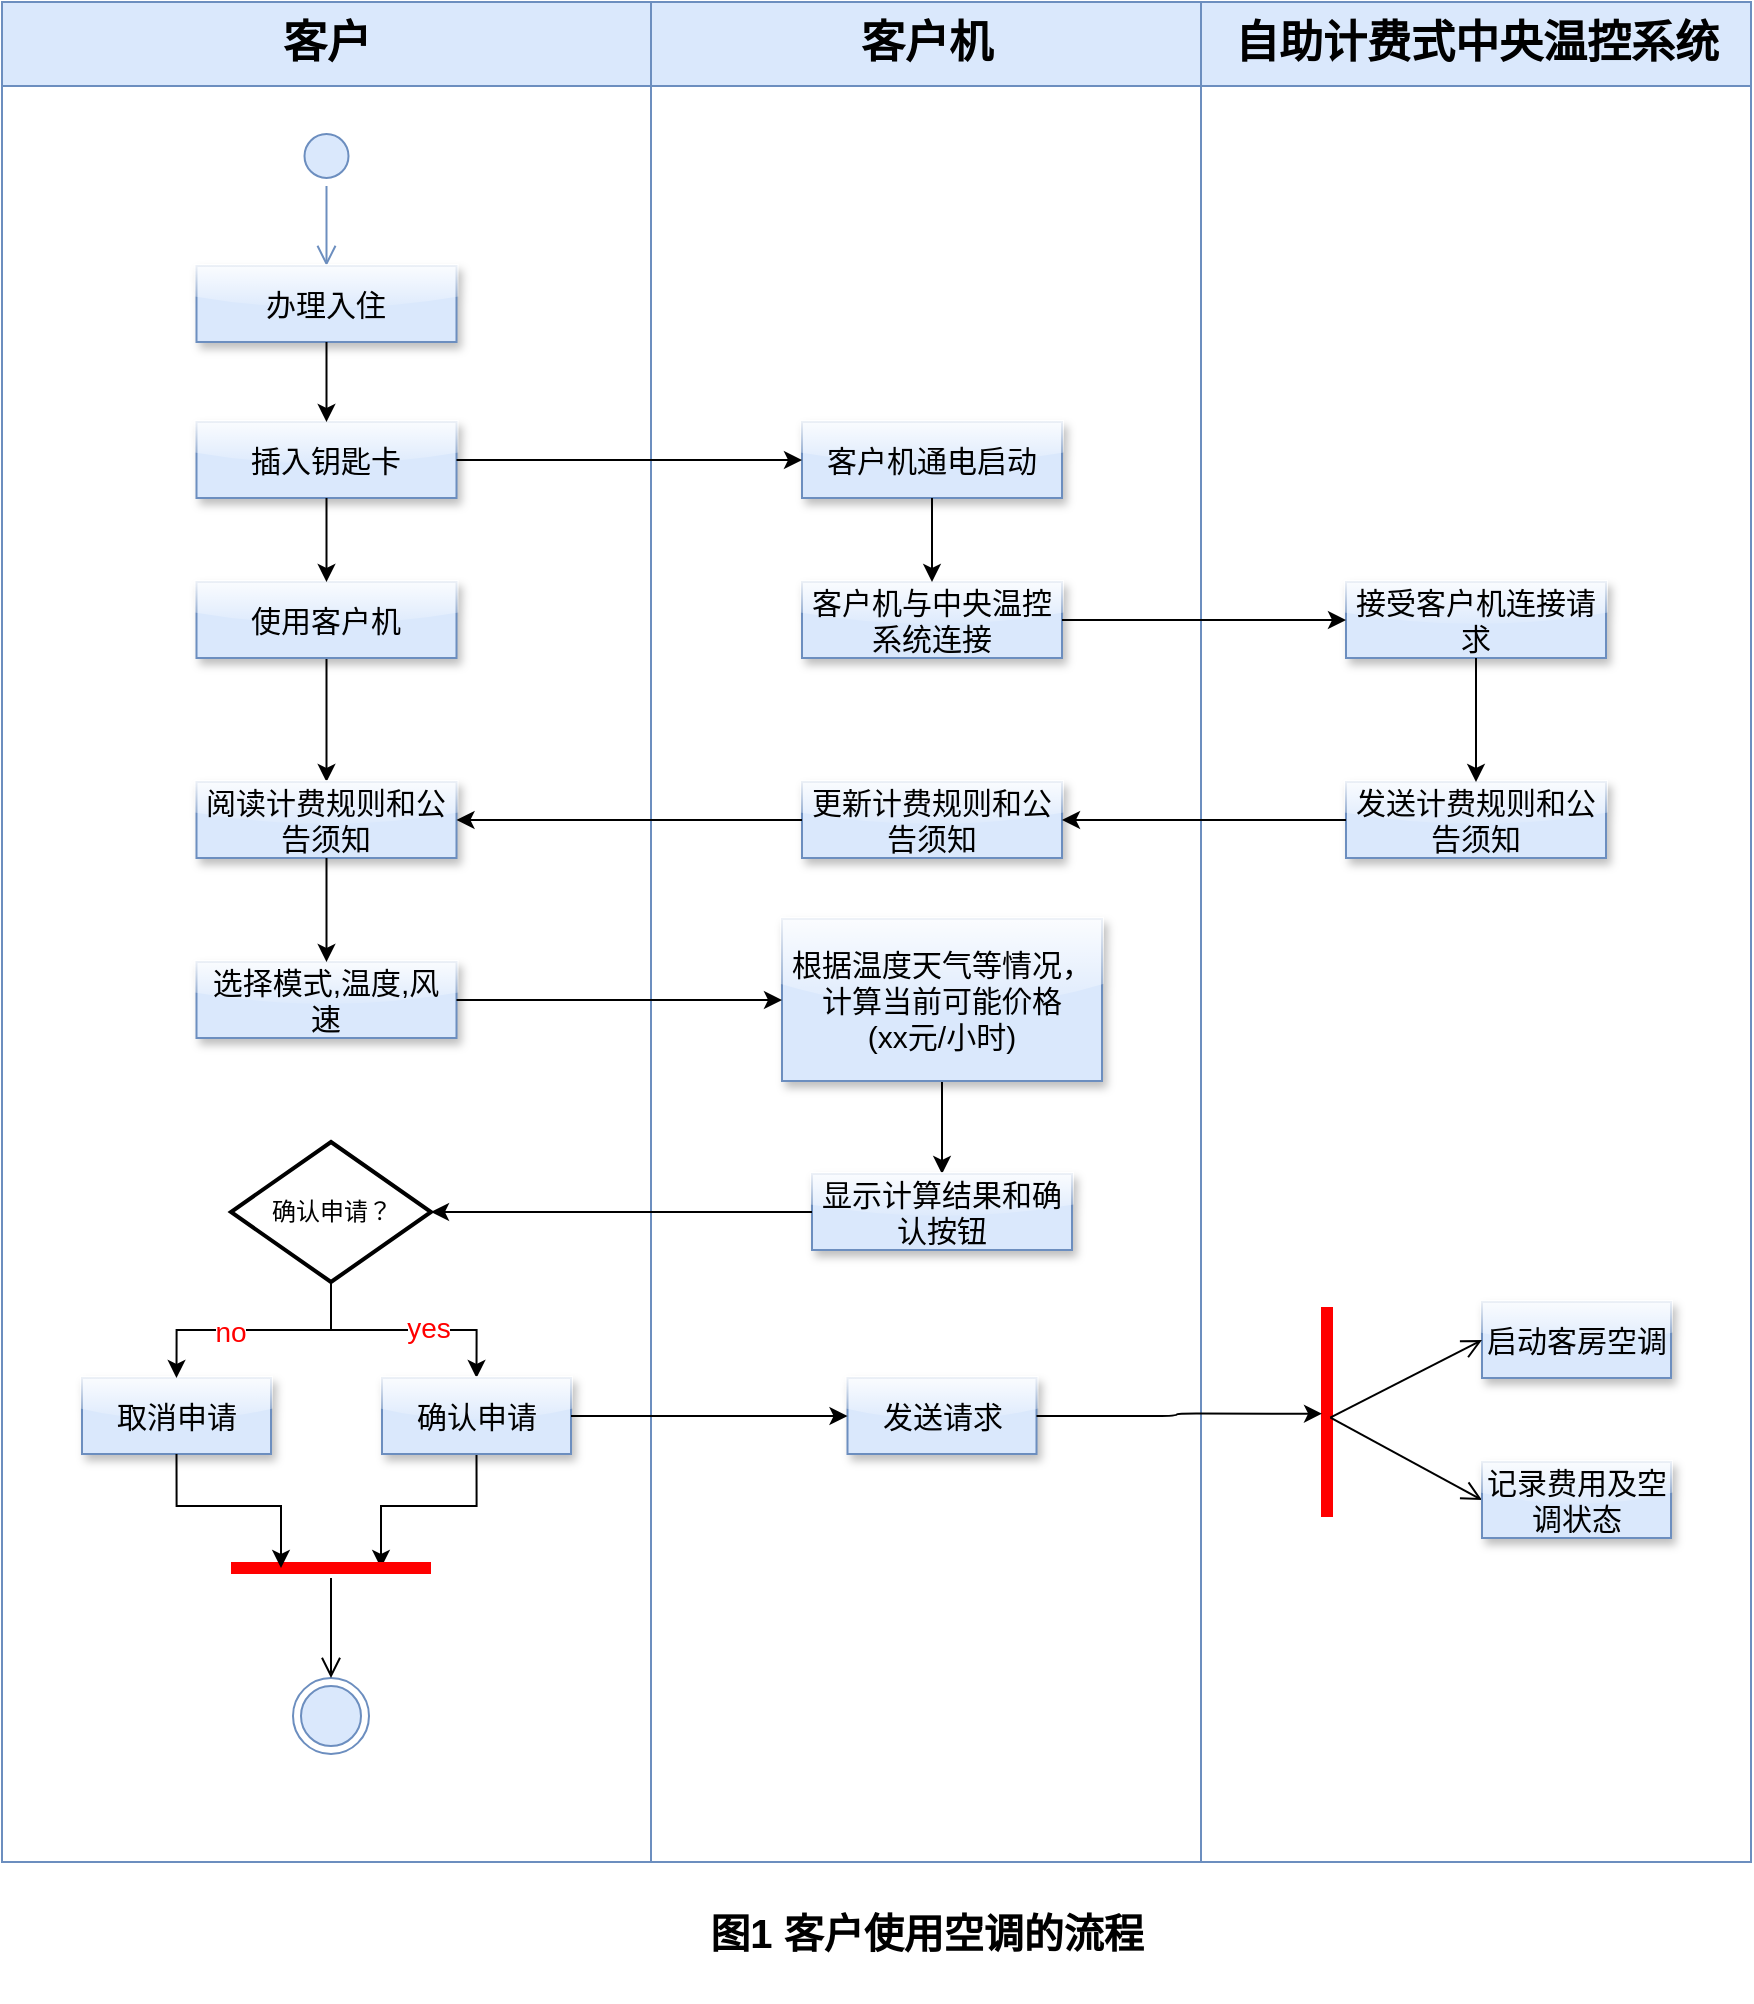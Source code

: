 <mxfile version="24.2.3" type="github" pages="3">
  <diagram name="Page-1" id="e7e014a7-5840-1c2e-5031-d8a46d1fe8dd">
    <mxGraphModel dx="1636" dy="1296" grid="1" gridSize="10" guides="1" tooltips="1" connect="1" arrows="1" fold="1" page="1" pageScale="1" pageWidth="1169" pageHeight="826" background="none" math="0" shadow="0">
      <root>
        <mxCell id="0" />
        <mxCell id="1" parent="0" />
        <mxCell id="2" value="客户" style="swimlane;whiteSpace=wrap;startSize=42;spacing=2;fontSize=22;fillColor=#dae8fc;strokeColor=#6c8ebf;rounded=0;" parent="1" vertex="1">
          <mxGeometry x="120" y="40" width="324.5" height="930" as="geometry" />
        </mxCell>
        <mxCell id="DW6XkfHsGZ68w6ceXy3D-42" value="" style="ellipse;html=1;shape=startState;fillColor=#dae8fc;strokeColor=#6c8ebf;rounded=0;" parent="2" vertex="1">
          <mxGeometry x="147.25" y="62" width="30" height="30" as="geometry" />
        </mxCell>
        <mxCell id="DW6XkfHsGZ68w6ceXy3D-43" value="" style="edgeStyle=orthogonalEdgeStyle;html=1;verticalAlign=bottom;endArrow=open;endSize=8;strokeColor=#6c8ebf;rounded=0;fillColor=#dae8fc;entryX=0.5;entryY=0;entryDx=0;entryDy=0;" parent="2" source="DW6XkfHsGZ68w6ceXy3D-42" target="IsJDGe26gOj1cKziMrOG-3" edge="1">
          <mxGeometry relative="1" as="geometry">
            <mxPoint x="162.25" y="152" as="targetPoint" />
          </mxGeometry>
        </mxCell>
        <mxCell id="IsJDGe26gOj1cKziMrOG-3" value="&lt;span style=&quot;font-size: 15px;&quot;&gt;办理入住&lt;/span&gt;" style="whiteSpace=wrap;html=1;fillColor=#dae8fc;strokeColor=#6c8ebf;rounded=0;fillStyle=auto;gradientColor=none;shadow=1;glass=1;" parent="2" vertex="1">
          <mxGeometry x="97.25" y="132" width="130" height="38" as="geometry" />
        </mxCell>
        <mxCell id="XiOcHjxbWyyEXaU2jf-z-13" value="&lt;span style=&quot;font-size: 15px;&quot;&gt;插入钥匙卡&lt;/span&gt;" style="whiteSpace=wrap;html=1;fillColor=#dae8fc;strokeColor=#6c8ebf;rounded=0;fillStyle=auto;gradientColor=none;shadow=1;glass=1;" parent="2" vertex="1">
          <mxGeometry x="97.25" y="210" width="130" height="38" as="geometry" />
        </mxCell>
        <mxCell id="XiOcHjxbWyyEXaU2jf-z-14" value="" style="edgeStyle=orthogonalEdgeStyle;rounded=0;orthogonalLoop=1;jettySize=auto;html=1;" parent="2" source="IsJDGe26gOj1cKziMrOG-3" target="XiOcHjxbWyyEXaU2jf-z-13" edge="1">
          <mxGeometry relative="1" as="geometry" />
        </mxCell>
        <mxCell id="gnk75bLGqIKm1k0Rci7z-28" style="edgeStyle=orthogonalEdgeStyle;orthogonalLoop=1;jettySize=auto;html=1;entryX=0.5;entryY=0;entryDx=0;entryDy=0;rounded=0;" edge="1" parent="2" source="gnk75bLGqIKm1k0Rci7z-26" target="gnk75bLGqIKm1k0Rci7z-24">
          <mxGeometry relative="1" as="geometry" />
        </mxCell>
        <mxCell id="gnk75bLGqIKm1k0Rci7z-26" value="&lt;span style=&quot;font-size: 15px;&quot;&gt;使用客户机&lt;/span&gt;" style="whiteSpace=wrap;html=1;fillColor=#dae8fc;strokeColor=#6c8ebf;rounded=0;fillStyle=auto;gradientColor=none;shadow=1;glass=1;" vertex="1" parent="2">
          <mxGeometry x="97.25" y="290" width="130" height="38" as="geometry" />
        </mxCell>
        <mxCell id="gnk75bLGqIKm1k0Rci7z-27" value="" style="edgeStyle=orthogonalEdgeStyle;orthogonalLoop=1;jettySize=auto;html=1;rounded=0;" edge="1" parent="2" source="XiOcHjxbWyyEXaU2jf-z-13" target="gnk75bLGqIKm1k0Rci7z-26">
          <mxGeometry relative="1" as="geometry" />
        </mxCell>
        <mxCell id="gnk75bLGqIKm1k0Rci7z-24" value="&lt;span data-sider-select-id=&quot;cc3d6d72-edcd-45e1-9261-9a26acdba36c&quot; style=&quot;font-size: 15px;&quot;&gt;阅读计费规则和公告须知&lt;/span&gt;" style="whiteSpace=wrap;html=1;fillColor=#dae8fc;strokeColor=#6c8ebf;rounded=0;fillStyle=auto;gradientColor=none;shadow=1;glass=1;" vertex="1" parent="2">
          <mxGeometry x="97.25" y="390" width="130" height="38" as="geometry" />
        </mxCell>
        <mxCell id="gnk75bLGqIKm1k0Rci7z-29" value="&lt;span style=&quot;font-size: 15px;&quot;&gt;选择模式,温度,风速&lt;/span&gt;" style="whiteSpace=wrap;html=1;fillColor=#dae8fc;strokeColor=#6c8ebf;rounded=0;fillStyle=auto;gradientColor=none;shadow=1;glass=1;" vertex="1" parent="2">
          <mxGeometry x="97.25" y="480" width="130" height="38" as="geometry" />
        </mxCell>
        <mxCell id="gnk75bLGqIKm1k0Rci7z-30" value="" style="edgeStyle=orthogonalEdgeStyle;orthogonalLoop=1;jettySize=auto;html=1;rounded=0;" edge="1" parent="2" source="gnk75bLGqIKm1k0Rci7z-24" target="gnk75bLGqIKm1k0Rci7z-29">
          <mxGeometry relative="1" as="geometry" />
        </mxCell>
        <mxCell id="IsJDGe26gOj1cKziMrOG-14" value="" style="ellipse;html=1;shape=endState;fillColor=#dae8fc;strokeColor=#6c8ebf;direction=south;rounded=0;" parent="2" vertex="1">
          <mxGeometry x="145.5" y="838" width="38" height="38" as="geometry" />
        </mxCell>
        <mxCell id="IsJDGe26gOj1cKziMrOG-12" value="" style="edgeStyle=orthogonalEdgeStyle;rounded=0;orthogonalLoop=1;jettySize=auto;html=1;entryX=0.75;entryY=0.5;entryDx=0;entryDy=0;exitX=0.5;exitY=1;exitDx=0;exitDy=0;entryPerimeter=0;" parent="2" source="XiOcHjxbWyyEXaU2jf-z-23" target="XiOcHjxbWyyEXaU2jf-z-33" edge="1">
          <mxGeometry relative="1" as="geometry">
            <mxPoint x="87.25" y="576" as="targetPoint" />
            <mxPoint x="87.25" y="758.0" as="sourcePoint" />
          </mxGeometry>
        </mxCell>
        <mxCell id="XiOcHjxbWyyEXaU2jf-z-24" style="edgeStyle=orthogonalEdgeStyle;rounded=0;orthogonalLoop=1;jettySize=auto;html=1;entryX=0.5;entryY=0;entryDx=0;entryDy=0;" parent="2" source="XiOcHjxbWyyEXaU2jf-z-22" target="XiOcHjxbWyyEXaU2jf-z-23" edge="1">
          <mxGeometry relative="1" as="geometry" />
        </mxCell>
        <mxCell id="XiOcHjxbWyyEXaU2jf-z-25" value="&lt;font color=&quot;#ff0000&quot; data-sider-select-id=&quot;a9359f33-1200-421f-b06a-8b6a58f5228b&quot; style=&quot;font-size: 14px;&quot;&gt;yes&lt;/font&gt;" style="edgeLabel;html=1;align=center;verticalAlign=middle;resizable=0;points=[];rounded=0;" parent="XiOcHjxbWyyEXaU2jf-z-24" vertex="1" connectable="0">
          <mxGeometry x="0.197" y="1" relative="1" as="geometry">
            <mxPoint as="offset" />
          </mxGeometry>
        </mxCell>
        <mxCell id="XiOcHjxbWyyEXaU2jf-z-22" value="确认申请？" style="strokeWidth=2;html=1;shape=mxgraph.flowchart.decision;whiteSpace=wrap;rounded=0;" parent="2" vertex="1">
          <mxGeometry x="114.5" y="570" width="100" height="70" as="geometry" />
        </mxCell>
        <mxCell id="XiOcHjxbWyyEXaU2jf-z-23" value="&lt;span style=&quot;font-size: 15px;&quot;&gt;确认申请&lt;/span&gt;" style="whiteSpace=wrap;html=1;fillColor=#dae8fc;strokeColor=#6c8ebf;rounded=0;fillStyle=auto;gradientColor=none;shadow=1;glass=1;" parent="2" vertex="1">
          <mxGeometry x="190" y="688" width="94.5" height="38" as="geometry" />
        </mxCell>
        <mxCell id="XiOcHjxbWyyEXaU2jf-z-33" value="" style="shape=line;html=1;strokeWidth=6;strokeColor=#ff0000;rounded=0;" parent="2" vertex="1">
          <mxGeometry x="114.5" y="778" width="100" height="10" as="geometry" />
        </mxCell>
        <mxCell id="XiOcHjxbWyyEXaU2jf-z-34" value="" style="edgeStyle=orthogonalEdgeStyle;html=1;verticalAlign=bottom;endArrow=open;endSize=8;strokeColor=#000000;rounded=0;entryX=0;entryY=0.5;entryDx=0;entryDy=0;" parent="2" source="XiOcHjxbWyyEXaU2jf-z-33" target="IsJDGe26gOj1cKziMrOG-14" edge="1">
          <mxGeometry relative="1" as="geometry">
            <mxPoint x="164" y="858" as="targetPoint" />
          </mxGeometry>
        </mxCell>
        <mxCell id="XiOcHjxbWyyEXaU2jf-z-29" value="&lt;span style=&quot;font-size: 15px;&quot;&gt;取消申请&lt;/span&gt;" style="whiteSpace=wrap;html=1;fillColor=#dae8fc;strokeColor=#6c8ebf;rounded=0;fillStyle=auto;gradientColor=none;shadow=1;glass=1;" parent="2" vertex="1">
          <mxGeometry x="40" y="688" width="94.5" height="38" as="geometry" />
        </mxCell>
        <mxCell id="XiOcHjxbWyyEXaU2jf-z-27" style="edgeStyle=orthogonalEdgeStyle;rounded=0;orthogonalLoop=1;jettySize=auto;html=1;entryX=0.5;entryY=0;entryDx=0;entryDy=0;exitX=0.5;exitY=1;exitDx=0;exitDy=0;exitPerimeter=0;" parent="2" source="XiOcHjxbWyyEXaU2jf-z-22" target="XiOcHjxbWyyEXaU2jf-z-29" edge="1">
          <mxGeometry relative="1" as="geometry">
            <mxPoint x="294.5" y="640" as="sourcePoint" />
          </mxGeometry>
        </mxCell>
        <mxCell id="XiOcHjxbWyyEXaU2jf-z-28" value="&lt;font color=&quot;#ff0000&quot; data-sider-select-id=&quot;f7cfb0d2-b859-42f7-b633-39122177b205&quot; style=&quot;font-size: 14px;&quot;&gt;no&lt;/font&gt;" style="edgeLabel;html=1;align=center;verticalAlign=middle;resizable=0;points=[];rounded=0;" parent="XiOcHjxbWyyEXaU2jf-z-27" vertex="1" connectable="0">
          <mxGeometry x="0.197" y="1" relative="1" as="geometry">
            <mxPoint as="offset" />
          </mxGeometry>
        </mxCell>
        <mxCell id="XiOcHjxbWyyEXaU2jf-z-32" style="edgeStyle=orthogonalEdgeStyle;rounded=0;orthogonalLoop=1;jettySize=auto;html=1;exitX=0.5;exitY=1;exitDx=0;exitDy=0;entryX=0.25;entryY=0.5;entryDx=0;entryDy=0;entryPerimeter=0;" parent="2" source="XiOcHjxbWyyEXaU2jf-z-29" target="XiOcHjxbWyyEXaU2jf-z-33" edge="1">
          <mxGeometry relative="1" as="geometry">
            <mxPoint x="87" y="778" as="targetPoint" />
          </mxGeometry>
        </mxCell>
        <mxCell id="IsJDGe26gOj1cKziMrOG-16" value="自助计费式中央温控系统" style="swimlane;whiteSpace=wrap;startSize=42;spacing=2;fontSize=22;fillColor=#dae8fc;strokeColor=#6c8ebf;rounded=0;" parent="1" vertex="1">
          <mxGeometry x="719.5" y="40" width="275" height="930" as="geometry" />
        </mxCell>
        <mxCell id="gnk75bLGqIKm1k0Rci7z-18" value="&lt;span style=&quot;font-size: 15px;&quot;&gt;接受客户机连接请求&lt;/span&gt;" style="whiteSpace=wrap;html=1;fillColor=#dae8fc;strokeColor=#6c8ebf;rounded=0;fillStyle=auto;gradientColor=none;shadow=1;glass=1;" vertex="1" parent="IsJDGe26gOj1cKziMrOG-16">
          <mxGeometry x="72.5" y="290" width="130" height="38" as="geometry" />
        </mxCell>
        <mxCell id="gnk75bLGqIKm1k0Rci7z-20" value="&lt;span data-sider-select-id=&quot;685585fa-4981-4af6-bb19-d9b39d0033a4&quot; style=&quot;font-size: 15px;&quot;&gt;发送计费规则和公告须知&lt;/span&gt;" style="whiteSpace=wrap;html=1;fillColor=#dae8fc;strokeColor=#6c8ebf;rounded=0;fillStyle=auto;gradientColor=none;shadow=1;glass=1;" vertex="1" parent="IsJDGe26gOj1cKziMrOG-16">
          <mxGeometry x="72.5" y="390" width="130" height="38" as="geometry" />
        </mxCell>
        <mxCell id="gnk75bLGqIKm1k0Rci7z-21" value="" style="edgeStyle=orthogonalEdgeStyle;orthogonalLoop=1;jettySize=auto;html=1;rounded=0;" edge="1" parent="IsJDGe26gOj1cKziMrOG-16" source="gnk75bLGqIKm1k0Rci7z-18" target="gnk75bLGqIKm1k0Rci7z-20">
          <mxGeometry relative="1" as="geometry" />
        </mxCell>
        <mxCell id="XiOcHjxbWyyEXaU2jf-z-35" value="&lt;span data-sider-select-id=&quot;a2fdcb82-6d42-40d1-add5-62cda31954f3&quot; style=&quot;font-size: 15px;&quot;&gt;启动客房空调&lt;/span&gt;" style="whiteSpace=wrap;html=1;fillColor=#dae8fc;strokeColor=#6c8ebf;rounded=0;fillStyle=auto;gradientColor=none;shadow=1;glass=1;" parent="IsJDGe26gOj1cKziMrOG-16" vertex="1">
          <mxGeometry x="140.5" y="650" width="94.5" height="38" as="geometry" />
        </mxCell>
        <mxCell id="XiOcHjxbWyyEXaU2jf-z-37" value="" style="shape=line;html=1;strokeWidth=6;strokeColor=#ff0000;rotation=-90;rounded=0;" parent="IsJDGe26gOj1cKziMrOG-16" vertex="1">
          <mxGeometry x="10.5" y="700" width="105" height="10" as="geometry" />
        </mxCell>
        <mxCell id="XiOcHjxbWyyEXaU2jf-z-38" value="" style="html=1;verticalAlign=bottom;endArrow=open;endSize=8;strokeColor=#000000;rounded=0;exitX=0.473;exitY=0.674;exitDx=0;exitDy=0;exitPerimeter=0;entryX=0;entryY=0.5;entryDx=0;entryDy=0;" parent="IsJDGe26gOj1cKziMrOG-16" source="XiOcHjxbWyyEXaU2jf-z-37" target="XiOcHjxbWyyEXaU2jf-z-41" edge="1">
          <mxGeometry relative="1" as="geometry">
            <mxPoint x="140.5" y="750" as="targetPoint" />
          </mxGeometry>
        </mxCell>
        <mxCell id="XiOcHjxbWyyEXaU2jf-z-40" value="" style="html=1;verticalAlign=bottom;endArrow=open;endSize=8;strokeColor=#000000;rounded=0;exitX=0.473;exitY=0.662;exitDx=0;exitDy=0;exitPerimeter=0;entryX=0;entryY=0.5;entryDx=0;entryDy=0;" parent="IsJDGe26gOj1cKziMrOG-16" source="XiOcHjxbWyyEXaU2jf-z-37" target="XiOcHjxbWyyEXaU2jf-z-35" edge="1">
          <mxGeometry relative="1" as="geometry">
            <mxPoint x="140.5" y="670" as="targetPoint" />
            <mxPoint x="100.5" y="710" as="sourcePoint" />
          </mxGeometry>
        </mxCell>
        <mxCell id="XiOcHjxbWyyEXaU2jf-z-41" value="&lt;span data-sider-select-id=&quot;122c42b0-cb29-4898-83d5-063ec2c5d720&quot; style=&quot;font-size: 15px;&quot;&gt;记录费用及空调状态&lt;/span&gt;" style="whiteSpace=wrap;html=1;fillColor=#dae8fc;strokeColor=#6c8ebf;rounded=0;fillStyle=auto;gradientColor=none;shadow=1;glass=1;" parent="IsJDGe26gOj1cKziMrOG-16" vertex="1">
          <mxGeometry x="140.5" y="730" width="94.5" height="38" as="geometry" />
        </mxCell>
        <mxCell id="XiOcHjxbWyyEXaU2jf-z-12" value="&lt;h1&gt;&lt;span data-sider-select-id=&quot;4434c485-1ba9-4f5c-aba7-c9ac47ed2155&quot;&gt;&lt;font data-sider-select-id=&quot;e3fa6572-9cb5-4911-9a2a-62e971331ffe&quot; style=&quot;font-size: 20px;&quot;&gt;图1 客户使用空调的流程&lt;/font&gt;&lt;/span&gt;&lt;/h1&gt;" style="text;html=1;align=center;verticalAlign=middle;resizable=0;points=[];autosize=1;strokeColor=none;fillColor=none;rounded=0;" parent="1" vertex="1">
          <mxGeometry x="462" y="970" width="240" height="70" as="geometry" />
        </mxCell>
        <mxCell id="gnk75bLGqIKm1k0Rci7z-2" value="客户机" style="swimlane;whiteSpace=wrap;startSize=42;spacing=2;fontSize=22;fillColor=#dae8fc;strokeColor=#6c8ebf;rounded=0;" vertex="1" parent="1">
          <mxGeometry x="444.5" y="40" width="275" height="930" as="geometry" />
        </mxCell>
        <mxCell id="gnk75bLGqIKm1k0Rci7z-12" value="&lt;span style=&quot;font-size: 15px;&quot;&gt;客户机通电启动&lt;/span&gt;" style="whiteSpace=wrap;html=1;fillColor=#dae8fc;strokeColor=#6c8ebf;rounded=0;fillStyle=auto;gradientColor=none;shadow=1;glass=1;" vertex="1" parent="gnk75bLGqIKm1k0Rci7z-2">
          <mxGeometry x="75.5" y="210" width="130" height="38" as="geometry" />
        </mxCell>
        <mxCell id="gnk75bLGqIKm1k0Rci7z-16" value="&lt;span style=&quot;font-size: 15px;&quot;&gt;客户机与中央温控系统连接&lt;/span&gt;" style="whiteSpace=wrap;html=1;fillColor=#dae8fc;strokeColor=#6c8ebf;rounded=0;fillStyle=auto;gradientColor=none;shadow=1;glass=1;" vertex="1" parent="gnk75bLGqIKm1k0Rci7z-2">
          <mxGeometry x="75.5" y="290" width="130" height="38" as="geometry" />
        </mxCell>
        <mxCell id="gnk75bLGqIKm1k0Rci7z-17" value="" style="edgeStyle=orthogonalEdgeStyle;orthogonalLoop=1;jettySize=auto;html=1;rounded=0;" edge="1" parent="gnk75bLGqIKm1k0Rci7z-2" source="gnk75bLGqIKm1k0Rci7z-12" target="gnk75bLGqIKm1k0Rci7z-16">
          <mxGeometry relative="1" as="geometry" />
        </mxCell>
        <mxCell id="gnk75bLGqIKm1k0Rci7z-22" value="&lt;span data-sider-select-id=&quot;e830b328-71eb-455e-84f6-8c6a3f66cb4b&quot; style=&quot;font-size: 15px;&quot;&gt;更新计费规则和公告须知&lt;/span&gt;" style="whiteSpace=wrap;html=1;fillColor=#dae8fc;strokeColor=#6c8ebf;rounded=0;fillStyle=auto;gradientColor=none;shadow=1;glass=1;" vertex="1" parent="gnk75bLGqIKm1k0Rci7z-2">
          <mxGeometry x="75.5" y="390" width="130" height="38" as="geometry" />
        </mxCell>
        <mxCell id="9U2Yla5Dh1Yvolu01A2p-2" style="edgeStyle=orthogonalEdgeStyle;orthogonalLoop=1;jettySize=auto;html=1;" edge="1" parent="gnk75bLGqIKm1k0Rci7z-2" source="gnk75bLGqIKm1k0Rci7z-31" target="gnk75bLGqIKm1k0Rci7z-37">
          <mxGeometry relative="1" as="geometry" />
        </mxCell>
        <mxCell id="gnk75bLGqIKm1k0Rci7z-31" value="&lt;span data-sider-select-id=&quot;c6470b96-35f6-4bab-b6d7-edc6fab08f7f&quot; style=&quot;font-size: 15px;&quot;&gt;根据温度天气等情况，计算当前可能价格&lt;/span&gt;&lt;div&gt;&lt;span data-sider-select-id=&quot;c6470b96-35f6-4bab-b6d7-edc6fab08f7f&quot; style=&quot;font-size: 15px;&quot;&gt;(xx元/小时)&lt;/span&gt;&lt;/div&gt;" style="whiteSpace=wrap;html=1;fillColor=#dae8fc;strokeColor=#6c8ebf;rounded=0;fillStyle=auto;gradientColor=none;shadow=1;glass=1;" vertex="1" parent="gnk75bLGqIKm1k0Rci7z-2">
          <mxGeometry x="65.5" y="458.5" width="160" height="81" as="geometry" />
        </mxCell>
        <mxCell id="gnk75bLGqIKm1k0Rci7z-37" value="&lt;span data-sider-select-id=&quot;e6b08708-a4df-4ad9-be79-8453abff941f&quot; style=&quot;font-size: 15px;&quot;&gt;显示计算结果和确认按钮&lt;/span&gt;" style="whiteSpace=wrap;html=1;fillColor=#dae8fc;strokeColor=#6c8ebf;rounded=0;fillStyle=auto;gradientColor=none;shadow=1;glass=1;" vertex="1" parent="gnk75bLGqIKm1k0Rci7z-2">
          <mxGeometry x="80.5" y="586" width="130" height="38" as="geometry" />
        </mxCell>
        <mxCell id="9U2Yla5Dh1Yvolu01A2p-5" value="&lt;span style=&quot;font-size: 15px;&quot;&gt;发送请求&lt;/span&gt;" style="whiteSpace=wrap;html=1;fillColor=#dae8fc;strokeColor=#6c8ebf;rounded=0;fillStyle=auto;gradientColor=none;shadow=1;glass=1;" vertex="1" parent="gnk75bLGqIKm1k0Rci7z-2">
          <mxGeometry x="98.25" y="688" width="94.5" height="38" as="geometry" />
        </mxCell>
        <mxCell id="gnk75bLGqIKm1k0Rci7z-13" value="" style="edgeStyle=orthogonalEdgeStyle;orthogonalLoop=1;jettySize=auto;html=1;rounded=0;" edge="1" parent="1" source="XiOcHjxbWyyEXaU2jf-z-13" target="gnk75bLGqIKm1k0Rci7z-12">
          <mxGeometry relative="1" as="geometry" />
        </mxCell>
        <mxCell id="gnk75bLGqIKm1k0Rci7z-19" value="" style="edgeStyle=orthogonalEdgeStyle;orthogonalLoop=1;jettySize=auto;html=1;rounded=0;" edge="1" parent="1" source="gnk75bLGqIKm1k0Rci7z-16" target="gnk75bLGqIKm1k0Rci7z-18">
          <mxGeometry relative="1" as="geometry" />
        </mxCell>
        <mxCell id="gnk75bLGqIKm1k0Rci7z-23" value="" style="edgeStyle=orthogonalEdgeStyle;orthogonalLoop=1;jettySize=auto;html=1;rounded=0;" edge="1" parent="1" source="gnk75bLGqIKm1k0Rci7z-20" target="gnk75bLGqIKm1k0Rci7z-22">
          <mxGeometry relative="1" as="geometry" />
        </mxCell>
        <mxCell id="gnk75bLGqIKm1k0Rci7z-25" value="" style="edgeStyle=orthogonalEdgeStyle;orthogonalLoop=1;jettySize=auto;html=1;rounded=0;" edge="1" parent="1" source="gnk75bLGqIKm1k0Rci7z-22" target="gnk75bLGqIKm1k0Rci7z-24">
          <mxGeometry relative="1" as="geometry" />
        </mxCell>
        <mxCell id="gnk75bLGqIKm1k0Rci7z-32" value="" style="edgeStyle=orthogonalEdgeStyle;orthogonalLoop=1;jettySize=auto;html=1;rounded=0;" edge="1" parent="1" source="gnk75bLGqIKm1k0Rci7z-29" target="gnk75bLGqIKm1k0Rci7z-31">
          <mxGeometry relative="1" as="geometry" />
        </mxCell>
        <mxCell id="9U2Yla5Dh1Yvolu01A2p-4" value="" style="edgeStyle=orthogonalEdgeStyle;orthogonalLoop=1;jettySize=auto;html=1;entryX=1;entryY=0.5;entryDx=0;entryDy=0;entryPerimeter=0;" edge="1" parent="1" source="gnk75bLGqIKm1k0Rci7z-37" target="XiOcHjxbWyyEXaU2jf-z-22">
          <mxGeometry relative="1" as="geometry">
            <mxPoint x="352.25" y="649" as="targetPoint" />
          </mxGeometry>
        </mxCell>
        <mxCell id="9U2Yla5Dh1Yvolu01A2p-6" value="" style="edgeStyle=orthogonalEdgeStyle;orthogonalLoop=1;jettySize=auto;html=1;" edge="1" parent="1" source="XiOcHjxbWyyEXaU2jf-z-23" target="9U2Yla5Dh1Yvolu01A2p-5">
          <mxGeometry relative="1" as="geometry" />
        </mxCell>
        <mxCell id="9U2Yla5Dh1Yvolu01A2p-8" style="edgeStyle=orthogonalEdgeStyle;orthogonalLoop=1;jettySize=auto;html=1;entryX=0.492;entryY=0.25;entryDx=0;entryDy=0;entryPerimeter=0;" edge="1" parent="1" source="9U2Yla5Dh1Yvolu01A2p-5" target="XiOcHjxbWyyEXaU2jf-z-37">
          <mxGeometry relative="1" as="geometry" />
        </mxCell>
      </root>
    </mxGraphModel>
  </diagram>
  <diagram id="w0MPLYnn1J3DjfLXqARI" name="第 2 页">
    <mxGraphModel dx="2254" dy="1030" grid="1" gridSize="10" guides="1" tooltips="1" connect="1" arrows="1" fold="1" page="1" pageScale="1" pageWidth="827" pageHeight="1169" math="0" shadow="0">
      <root>
        <mxCell id="0" />
        <mxCell id="1" parent="0" />
        <mxCell id="z7X-w1KFmPB1Vznl7ptZ-1" value="客户" style="swimlane;whiteSpace=wrap;startSize=42;spacing=2;fontSize=22;fillColor=#dae8fc;strokeColor=#6c8ebf;rounded=0;" vertex="1" parent="1">
          <mxGeometry x="180" y="40" width="264.5" height="590" as="geometry" />
        </mxCell>
        <mxCell id="z7X-w1KFmPB1Vznl7ptZ-2" value="" style="ellipse;html=1;shape=startState;fillColor=#dae8fc;strokeColor=#6c8ebf;rounded=0;" vertex="1" parent="z7X-w1KFmPB1Vznl7ptZ-1">
          <mxGeometry x="117.25" y="62" width="30" height="30" as="geometry" />
        </mxCell>
        <mxCell id="z7X-w1KFmPB1Vznl7ptZ-3" value="" style="edgeStyle=orthogonalEdgeStyle;html=1;verticalAlign=bottom;endArrow=open;endSize=8;strokeColor=#6c8ebf;rounded=0;fillColor=#dae8fc;entryX=0.5;entryY=0;entryDx=0;entryDy=0;" edge="1" parent="z7X-w1KFmPB1Vznl7ptZ-1" source="z7X-w1KFmPB1Vznl7ptZ-2" target="z7X-w1KFmPB1Vznl7ptZ-4">
          <mxGeometry relative="1" as="geometry">
            <mxPoint x="132.25" y="152" as="targetPoint" />
          </mxGeometry>
        </mxCell>
        <mxCell id="z7X-w1KFmPB1Vznl7ptZ-4" value="&lt;span style=&quot;font-size: 15px;&quot;&gt;申请退宿&lt;/span&gt;" style="whiteSpace=wrap;html=1;fillColor=#dae8fc;strokeColor=#6c8ebf;rounded=0;fillStyle=auto;gradientColor=none;shadow=1;glass=1;" vertex="1" parent="z7X-w1KFmPB1Vznl7ptZ-1">
          <mxGeometry x="67.25" y="132" width="130" height="38" as="geometry" />
        </mxCell>
        <mxCell id="z7X-w1KFmPB1Vznl7ptZ-5" value="&lt;span style=&quot;font-size: 15px;&quot;&gt;返还钥匙卡&lt;/span&gt;" style="whiteSpace=wrap;html=1;fillColor=#dae8fc;strokeColor=#6c8ebf;rounded=0;fillStyle=auto;gradientColor=none;shadow=1;glass=1;" vertex="1" parent="z7X-w1KFmPB1Vznl7ptZ-1">
          <mxGeometry x="67.25" y="210" width="130" height="38" as="geometry" />
        </mxCell>
        <mxCell id="z7X-w1KFmPB1Vznl7ptZ-6" value="" style="edgeStyle=orthogonalEdgeStyle;rounded=0;orthogonalLoop=1;jettySize=auto;html=1;" edge="1" parent="z7X-w1KFmPB1Vznl7ptZ-1" source="z7X-w1KFmPB1Vznl7ptZ-4" target="z7X-w1KFmPB1Vznl7ptZ-5">
          <mxGeometry relative="1" as="geometry" />
        </mxCell>
        <mxCell id="z7X-w1KFmPB1Vznl7ptZ-7" style="edgeStyle=orthogonalEdgeStyle;orthogonalLoop=1;jettySize=auto;html=1;entryX=0.5;entryY=0;entryDx=0;entryDy=0;rounded=0;exitX=0.5;exitY=1;exitDx=0;exitDy=0;" edge="1" parent="z7X-w1KFmPB1Vznl7ptZ-1" source="z7X-w1KFmPB1Vznl7ptZ-5" target="z7X-w1KFmPB1Vznl7ptZ-10">
          <mxGeometry relative="1" as="geometry">
            <mxPoint x="132.25" y="328" as="sourcePoint" />
          </mxGeometry>
        </mxCell>
        <mxCell id="z7X-w1KFmPB1Vznl7ptZ-10" value="&lt;span style=&quot;font-size: 15px;&quot;&gt;缴纳费用并收取账单详单&lt;/span&gt;" style="whiteSpace=wrap;html=1;fillColor=#dae8fc;strokeColor=#6c8ebf;rounded=0;fillStyle=auto;gradientColor=none;shadow=1;glass=1;" vertex="1" parent="z7X-w1KFmPB1Vznl7ptZ-1">
          <mxGeometry x="67.25" y="390" width="130" height="38" as="geometry" />
        </mxCell>
        <mxCell id="z7X-w1KFmPB1Vznl7ptZ-13" value="" style="ellipse;html=1;shape=endState;fillColor=#dae8fc;strokeColor=#6c8ebf;direction=south;rounded=0;" vertex="1" parent="z7X-w1KFmPB1Vznl7ptZ-1">
          <mxGeometry x="113.25" y="507" width="38" height="38" as="geometry" />
        </mxCell>
        <mxCell id="z7X-w1KFmPB1Vznl7ptZ-20" value="" style="edgeStyle=orthogonalEdgeStyle;html=1;verticalAlign=bottom;endArrow=open;endSize=8;strokeColor=#000000;rounded=0;entryX=0;entryY=0.5;entryDx=0;entryDy=0;exitX=0.5;exitY=1;exitDx=0;exitDy=0;" edge="1" parent="z7X-w1KFmPB1Vznl7ptZ-1" source="z7X-w1KFmPB1Vznl7ptZ-10" target="z7X-w1KFmPB1Vznl7ptZ-13">
          <mxGeometry relative="1" as="geometry">
            <mxPoint x="134" y="858" as="targetPoint" />
            <mxPoint x="134.5" y="788" as="sourcePoint" />
          </mxGeometry>
        </mxCell>
        <mxCell id="z7X-w1KFmPB1Vznl7ptZ-25" value="自助计费式中央温控系统" style="swimlane;whiteSpace=wrap;startSize=42;spacing=2;fontSize=22;fillColor=#dae8fc;strokeColor=#6c8ebf;rounded=0;" vertex="1" parent="1">
          <mxGeometry x="680" y="40" width="270.5" height="590" as="geometry" />
        </mxCell>
        <mxCell id="z7X-w1KFmPB1Vznl7ptZ-26" value="&lt;span style=&quot;font-size: 15px;&quot;&gt;查询和生成用户账单详单&lt;/span&gt;" style="whiteSpace=wrap;html=1;fillColor=#dae8fc;strokeColor=#6c8ebf;rounded=0;fillStyle=auto;gradientColor=none;shadow=1;glass=1;" vertex="1" parent="z7X-w1KFmPB1Vznl7ptZ-25">
          <mxGeometry x="80" y="290" width="130" height="38" as="geometry" />
        </mxCell>
        <mxCell id="z7X-w1KFmPB1Vznl7ptZ-27" value="&lt;span style=&quot;font-size: 15px;&quot;&gt;生成文件并发送给打印机&lt;/span&gt;" style="whiteSpace=wrap;html=1;fillColor=#dae8fc;strokeColor=#6c8ebf;rounded=0;fillStyle=auto;gradientColor=none;shadow=1;glass=1;" vertex="1" parent="z7X-w1KFmPB1Vznl7ptZ-25">
          <mxGeometry x="80" y="390" width="130" height="38" as="geometry" />
        </mxCell>
        <mxCell id="z7X-w1KFmPB1Vznl7ptZ-28" value="" style="edgeStyle=orthogonalEdgeStyle;orthogonalLoop=1;jettySize=auto;html=1;rounded=0;" edge="1" parent="z7X-w1KFmPB1Vznl7ptZ-25" source="z7X-w1KFmPB1Vznl7ptZ-26" target="z7X-w1KFmPB1Vznl7ptZ-27">
          <mxGeometry relative="1" as="geometry" />
        </mxCell>
        <mxCell id="z7X-w1KFmPB1Vznl7ptZ-34" value="&lt;h1&gt;&lt;span data-sider-select-id=&quot;4434c485-1ba9-4f5c-aba7-c9ac47ed2155&quot;&gt;&lt;font data-sider-select-id=&quot;e3fa6572-9cb5-4911-9a2a-62e971331ffe&quot; style=&quot;font-size: 20px;&quot;&gt;图2 前台营业员办理结账的流程&lt;/font&gt;&lt;/span&gt;&lt;/h1&gt;" style="text;html=1;align=center;verticalAlign=middle;resizable=0;points=[];autosize=1;strokeColor=none;fillColor=none;rounded=0;" vertex="1" parent="1">
          <mxGeometry x="432" y="640" width="300" height="70" as="geometry" />
        </mxCell>
        <mxCell id="z7X-w1KFmPB1Vznl7ptZ-35" value="前台营业员" style="swimlane;whiteSpace=wrap;startSize=42;spacing=2;fontSize=22;fillColor=#dae8fc;strokeColor=#6c8ebf;rounded=0;" vertex="1" parent="1">
          <mxGeometry x="444.5" y="40" width="235.5" height="590" as="geometry" />
        </mxCell>
        <mxCell id="z7X-w1KFmPB1Vznl7ptZ-36" value="&lt;span data-sider-select-id=&quot;8d97ba35-1f39-4bff-94f9-6f8e9ac07c78&quot; style=&quot;font-size: 15px;&quot;&gt;记录客户退宿&lt;/span&gt;" style="whiteSpace=wrap;html=1;fillColor=#dae8fc;strokeColor=#6c8ebf;rounded=0;fillStyle=auto;gradientColor=none;shadow=1;glass=1;" vertex="1" parent="z7X-w1KFmPB1Vznl7ptZ-35">
          <mxGeometry x="52.75" y="210" width="130" height="38" as="geometry" />
        </mxCell>
        <mxCell id="z7X-w1KFmPB1Vznl7ptZ-37" value="&lt;span data-sider-select-id=&quot;7366a8e3-b01c-4abc-939b-12b1080460a2&quot; style=&quot;font-size: 15px;&quot;&gt;打印用户的账单及详单&lt;/span&gt;" style="whiteSpace=wrap;html=1;fillColor=#dae8fc;strokeColor=#6c8ebf;rounded=0;fillStyle=auto;gradientColor=none;shadow=1;glass=1;" vertex="1" parent="z7X-w1KFmPB1Vznl7ptZ-35">
          <mxGeometry x="52.75" y="290" width="130" height="38" as="geometry" />
        </mxCell>
        <mxCell id="z7X-w1KFmPB1Vznl7ptZ-38" value="" style="edgeStyle=orthogonalEdgeStyle;orthogonalLoop=1;jettySize=auto;html=1;rounded=0;" edge="1" parent="z7X-w1KFmPB1Vznl7ptZ-35" source="z7X-w1KFmPB1Vznl7ptZ-36" target="z7X-w1KFmPB1Vznl7ptZ-37">
          <mxGeometry relative="1" as="geometry" />
        </mxCell>
        <mxCell id="z7X-w1KFmPB1Vznl7ptZ-39" value="&lt;span style=&quot;font-size: 15px;&quot;&gt;将打印文件交给用户并收费&lt;/span&gt;" style="whiteSpace=wrap;html=1;fillColor=#dae8fc;strokeColor=#6c8ebf;rounded=0;fillStyle=auto;gradientColor=none;shadow=1;glass=1;" vertex="1" parent="z7X-w1KFmPB1Vznl7ptZ-35">
          <mxGeometry x="52.75" y="390" width="130" height="38" as="geometry" />
        </mxCell>
        <mxCell id="z7X-w1KFmPB1Vznl7ptZ-44" value="" style="edgeStyle=orthogonalEdgeStyle;orthogonalLoop=1;jettySize=auto;html=1;rounded=0;" edge="1" parent="1" source="z7X-w1KFmPB1Vznl7ptZ-5" target="z7X-w1KFmPB1Vznl7ptZ-36">
          <mxGeometry relative="1" as="geometry" />
        </mxCell>
        <mxCell id="z7X-w1KFmPB1Vznl7ptZ-45" value="" style="edgeStyle=orthogonalEdgeStyle;orthogonalLoop=1;jettySize=auto;html=1;rounded=0;" edge="1" parent="1" source="z7X-w1KFmPB1Vznl7ptZ-37" target="z7X-w1KFmPB1Vznl7ptZ-26">
          <mxGeometry relative="1" as="geometry" />
        </mxCell>
        <mxCell id="z7X-w1KFmPB1Vznl7ptZ-46" value="" style="edgeStyle=orthogonalEdgeStyle;orthogonalLoop=1;jettySize=auto;html=1;rounded=0;" edge="1" parent="1" source="z7X-w1KFmPB1Vznl7ptZ-27" target="z7X-w1KFmPB1Vznl7ptZ-39">
          <mxGeometry relative="1" as="geometry" />
        </mxCell>
        <mxCell id="z7X-w1KFmPB1Vznl7ptZ-47" value="" style="edgeStyle=orthogonalEdgeStyle;orthogonalLoop=1;jettySize=auto;html=1;rounded=0;" edge="1" parent="1" source="z7X-w1KFmPB1Vznl7ptZ-39" target="z7X-w1KFmPB1Vznl7ptZ-10">
          <mxGeometry relative="1" as="geometry" />
        </mxCell>
      </root>
    </mxGraphModel>
  </diagram>
  <diagram id="umrfNxMrGXmy7did3oWJ" name="第 3 页">
    <mxGraphModel dx="3077" dy="2952" grid="1" gridSize="10" guides="1" tooltips="1" connect="1" arrows="1" fold="1" page="1" pageScale="1" pageWidth="827" pageHeight="1169" math="0" shadow="0">
      <root>
        <mxCell id="0" />
        <mxCell id="1" parent="0" />
        <mxCell id="R33WTnDZLcCBsJR1Aeu5-5" value="&lt;p style=&quot;margin: 4px 0px 0px; text-align: center; font-size: 18px;&quot;&gt;&lt;b style=&quot;&quot; data-sider-select-id=&quot;5fa19dce-dd35-41bc-9c3c-1fb5770b52e3&quot;&gt;&lt;font data-sider-select-id=&quot;dae853a2-0a7d-4968-89d8-ee3acc6de402&quot; style=&quot;font-size: 18px;&quot;&gt;客户&lt;/font&gt;&lt;/b&gt;&lt;/p&gt;&lt;hr size=&quot;1&quot; style=&quot;border-style: solid; font-size: 18px;&quot;&gt;&lt;div style=&quot;height: 2px; font-size: 18px;&quot;&gt;&lt;/div&gt;" style="verticalAlign=top;align=left;overflow=fill;html=1;whiteSpace=wrap;fillColor=#dae8fc;rounded=1;shadow=1;glass=1;strokeColor=#6c8ebf;" vertex="1" parent="1">
          <mxGeometry x="-650" y="260" width="140" height="60" as="geometry" />
        </mxCell>
        <mxCell id="R33WTnDZLcCBsJR1Aeu5-59" value="" style="edgeStyle=orthogonalEdgeStyle;rounded=0;orthogonalLoop=1;jettySize=auto;html=1;entryX=1;entryY=0.5;entryDx=0;entryDy=0;exitX=0;exitY=0;exitDx=0;exitDy=0;" edge="1" parent="1" source="R33WTnDZLcCBsJR1Aeu5-12" target="R33WTnDZLcCBsJR1Aeu5-58">
          <mxGeometry relative="1" as="geometry">
            <Array as="points">
              <mxPoint x="-60" y="260" />
              <mxPoint x="-60" y="200" />
            </Array>
          </mxGeometry>
        </mxCell>
        <mxCell id="R33WTnDZLcCBsJR1Aeu5-60" value="控制" style="edgeLabel;html=1;align=center;verticalAlign=middle;resizable=0;points=[];" vertex="1" connectable="0" parent="R33WTnDZLcCBsJR1Aeu5-59">
          <mxGeometry x="-0.132" y="-1" relative="1" as="geometry">
            <mxPoint x="-33" y="1" as="offset" />
          </mxGeometry>
        </mxCell>
        <mxCell id="R33WTnDZLcCBsJR1Aeu5-6" value="&lt;p style=&quot;margin: 4px 0px 0px; text-align: center; font-size: 18px;&quot;&gt;&lt;b&gt;客户机&lt;/b&gt;&lt;/p&gt;&lt;hr size=&quot;1&quot; style=&quot;border-style: solid; font-size: 18px;&quot;&gt;&lt;div style=&quot;height: 2px; font-size: 18px;&quot;&gt;&lt;/div&gt;" style="verticalAlign=top;align=left;overflow=fill;html=1;whiteSpace=wrap;fillColor=#dae8fc;rounded=1;shadow=1;glass=1;strokeColor=#6c8ebf;" vertex="1" parent="1">
          <mxGeometry x="-250" y="260" width="140" height="60" as="geometry" />
        </mxCell>
        <mxCell id="R33WTnDZLcCBsJR1Aeu5-8" value="&lt;p style=&quot;margin: 4px 0px 0px; text-align: center; font-size: 18px;&quot;&gt;&lt;b&gt;客户机日志&lt;/b&gt;&lt;/p&gt;&lt;hr size=&quot;1&quot; style=&quot;border-style: solid; font-size: 18px;&quot;&gt;&lt;div style=&quot;height: 2px; font-size: 18px;&quot;&gt;&lt;/div&gt;" style="verticalAlign=top;align=left;overflow=fill;html=1;whiteSpace=wrap;fillColor=#dae8fc;rounded=1;shadow=1;glass=1;strokeColor=#6c8ebf;" vertex="1" parent="1">
          <mxGeometry x="-340" y="410" width="140" height="60" as="geometry" />
        </mxCell>
        <mxCell id="R33WTnDZLcCBsJR1Aeu5-10" value="Use" style="endArrow=open;endSize=12;html=1;rounded=0;exitX=1;exitY=0.5;exitDx=0;exitDy=0;entryX=0;entryY=0.5;entryDx=0;entryDy=0;" edge="1" parent="1" source="R33WTnDZLcCBsJR1Aeu5-5" target="R33WTnDZLcCBsJR1Aeu5-6">
          <mxGeometry width="160" relative="1" as="geometry">
            <mxPoint x="-450" y="429.41" as="sourcePoint" />
            <mxPoint x="-290" y="429.41" as="targetPoint" />
            <mxPoint as="offset" />
          </mxGeometry>
        </mxCell>
        <mxCell id="R33WTnDZLcCBsJR1Aeu5-11" value="1" style="endArrow=open;html=1;endSize=12;startArrow=diamondThin;startSize=14;startFill=0;edgeStyle=orthogonalEdgeStyle;align=left;verticalAlign=bottom;rounded=0;exitX=0.25;exitY=1;exitDx=0;exitDy=0;entryX=0.5;entryY=0;entryDx=0;entryDy=0;" edge="1" parent="1" source="R33WTnDZLcCBsJR1Aeu5-6" target="R33WTnDZLcCBsJR1Aeu5-8">
          <mxGeometry x="-1" y="3" relative="1" as="geometry">
            <mxPoint x="-300" y="570" as="sourcePoint" />
            <mxPoint x="-140" y="570" as="targetPoint" />
          </mxGeometry>
        </mxCell>
        <mxCell id="R33WTnDZLcCBsJR1Aeu5-12" value="&lt;p style=&quot;margin: 4px 0px 0px; text-align: center; font-size: 18px;&quot;&gt;&lt;b&gt;中央温控系统&lt;/b&gt;&lt;/p&gt;&lt;hr size=&quot;1&quot; style=&quot;border-style: solid; font-size: 18px;&quot;&gt;&lt;div style=&quot;height: 2px; font-size: 18px;&quot;&gt;&lt;/div&gt;" style="verticalAlign=top;align=left;overflow=fill;html=1;whiteSpace=wrap;fillColor=#dae8fc;rounded=1;shadow=1;glass=1;strokeColor=#6c8ebf;" vertex="1" parent="1">
          <mxGeometry x="60" y="260" width="140" height="60" as="geometry" />
        </mxCell>
        <mxCell id="R33WTnDZLcCBsJR1Aeu5-18" value="&lt;p style=&quot;margin: 4px 0px 0px; text-align: center; font-size: 18px;&quot;&gt;&lt;b&gt;温度传感器&lt;/b&gt;&lt;/p&gt;&lt;hr size=&quot;1&quot; style=&quot;border-style: solid; font-size: 18px;&quot;&gt;&lt;div style=&quot;height: 2px; font-size: 18px;&quot;&gt;&lt;/div&gt;" style="verticalAlign=top;align=left;overflow=fill;html=1;whiteSpace=wrap;fillColor=#dae8fc;rounded=1;shadow=1;glass=1;strokeColor=#6c8ebf;" vertex="1" parent="1">
          <mxGeometry x="-160" y="410" width="140" height="60" as="geometry" />
        </mxCell>
        <mxCell id="R33WTnDZLcCBsJR1Aeu5-20" value="1" style="endArrow=open;html=1;endSize=12;startArrow=diamondThin;startSize=14;startFill=0;edgeStyle=orthogonalEdgeStyle;align=left;verticalAlign=bottom;rounded=0;exitX=0.75;exitY=1;exitDx=0;exitDy=0;entryX=0.5;entryY=0;entryDx=0;entryDy=0;" edge="1" parent="1" source="R33WTnDZLcCBsJR1Aeu5-6" target="R33WTnDZLcCBsJR1Aeu5-18">
          <mxGeometry x="-1" y="3" relative="1" as="geometry">
            <mxPoint x="-75" y="540" as="sourcePoint" />
            <mxPoint x="-110" y="630" as="targetPoint" />
          </mxGeometry>
        </mxCell>
        <mxCell id="R33WTnDZLcCBsJR1Aeu5-21" value="" style="endArrow=none;html=1;rounded=0;exitX=1;exitY=0.5;exitDx=0;exitDy=0;entryX=0;entryY=0.5;entryDx=0;entryDy=0;" edge="1" parent="1" source="R33WTnDZLcCBsJR1Aeu5-6" target="R33WTnDZLcCBsJR1Aeu5-12">
          <mxGeometry relative="1" as="geometry">
            <mxPoint x="-150" y="600" as="sourcePoint" />
            <mxPoint x="10" y="600" as="targetPoint" />
          </mxGeometry>
        </mxCell>
        <mxCell id="R33WTnDZLcCBsJR1Aeu5-22" value="N" style="resizable=0;html=1;whiteSpace=wrap;align=left;verticalAlign=bottom;" connectable="0" vertex="1" parent="R33WTnDZLcCBsJR1Aeu5-21">
          <mxGeometry x="-1" relative="1" as="geometry" />
        </mxCell>
        <mxCell id="R33WTnDZLcCBsJR1Aeu5-23" value="1" style="resizable=0;html=1;whiteSpace=wrap;align=right;verticalAlign=bottom;" connectable="0" vertex="1" parent="R33WTnDZLcCBsJR1Aeu5-21">
          <mxGeometry x="1" relative="1" as="geometry" />
        </mxCell>
        <mxCell id="R33WTnDZLcCBsJR1Aeu5-29" value="&lt;p style=&quot;margin: 4px 0px 0px; text-align: center; font-size: 18px;&quot;&gt;&lt;b&gt;前台管理员&lt;/b&gt;&lt;/p&gt;&lt;hr size=&quot;1&quot; style=&quot;border-style: solid; font-size: 18px;&quot;&gt;&lt;div style=&quot;height: 2px; font-size: 18px;&quot;&gt;&lt;/div&gt;" style="verticalAlign=top;align=left;overflow=fill;html=1;whiteSpace=wrap;fillColor=#dae8fc;rounded=1;shadow=1;glass=1;strokeColor=#6c8ebf;" vertex="1" parent="1">
          <mxGeometry x="390" y="260" width="140" height="60" as="geometry" />
        </mxCell>
        <mxCell id="R33WTnDZLcCBsJR1Aeu5-31" value="&lt;p style=&quot;margin: 4px 0px 0px; text-align: center; font-size: 18px;&quot;&gt;&lt;b data-sider-select-id=&quot;8c06c8ef-35c3-45e9-aab2-30f45771441f&quot;&gt;管理员日志&lt;/b&gt;&lt;/p&gt;&lt;hr size=&quot;1&quot; style=&quot;border-style: solid; font-size: 18px;&quot;&gt;&lt;div style=&quot;height: 2px; font-size: 18px;&quot;&gt;&lt;/div&gt;" style="verticalAlign=top;align=left;overflow=fill;html=1;whiteSpace=wrap;fillColor=#dae8fc;rounded=1;shadow=1;glass=1;strokeColor=#6c8ebf;" vertex="1" parent="1">
          <mxGeometry x="-80" y="550" width="140" height="60" as="geometry" />
        </mxCell>
        <mxCell id="R33WTnDZLcCBsJR1Aeu5-32" value="&lt;p style=&quot;margin: 4px 0px 0px; text-align: center; font-size: 18px;&quot;&gt;&lt;b&gt;日志&lt;/b&gt;&lt;/p&gt;&lt;hr size=&quot;1&quot; style=&quot;border-style: solid; font-size: 18px;&quot;&gt;&lt;div style=&quot;height: 2px; font-size: 18px;&quot;&gt;&lt;/div&gt;" style="verticalAlign=top;align=left;overflow=fill;html=1;whiteSpace=wrap;fillColor=#dae8fc;rounded=1;shadow=1;glass=1;strokeColor=#6c8ebf;" vertex="1" parent="1">
          <mxGeometry y="410" width="140" height="60" as="geometry" />
        </mxCell>
        <mxCell id="R33WTnDZLcCBsJR1Aeu5-35" value="Extends" style="endArrow=block;endSize=16;endFill=0;html=1;rounded=0;exitX=0.5;exitY=0;exitDx=0;exitDy=0;entryX=0.405;entryY=0.982;entryDx=0;entryDy=0;entryPerimeter=0;" edge="1" parent="1" source="R33WTnDZLcCBsJR1Aeu5-31" target="R33WTnDZLcCBsJR1Aeu5-32">
          <mxGeometry width="160" relative="1" as="geometry">
            <mxPoint x="-120" y="660" as="sourcePoint" />
            <mxPoint x="35" y="470" as="targetPoint" />
          </mxGeometry>
        </mxCell>
        <mxCell id="R33WTnDZLcCBsJR1Aeu5-36" value="&lt;p style=&quot;margin: 4px 0px 0px; text-align: center; font-size: 18px;&quot;&gt;&lt;b data-sider-select-id=&quot;0c02a335-9ee3-469a-97a8-2e25c6b09c98&quot;&gt;通信日志&lt;/b&gt;&lt;/p&gt;&lt;hr size=&quot;1&quot; style=&quot;border-style: solid; font-size: 18px;&quot;&gt;&lt;div style=&quot;height: 2px; font-size: 18px;&quot;&gt;&lt;/div&gt;" style="verticalAlign=top;align=left;overflow=fill;html=1;whiteSpace=wrap;fillColor=#dae8fc;rounded=1;shadow=1;glass=1;strokeColor=#6c8ebf;" vertex="1" parent="1">
          <mxGeometry x="80" y="550" width="140" height="60" as="geometry" />
        </mxCell>
        <mxCell id="R33WTnDZLcCBsJR1Aeu5-38" value="Extends" style="endArrow=block;endSize=16;endFill=0;html=1;rounded=0;exitX=0.5;exitY=0;exitDx=0;exitDy=0;" edge="1" parent="1" source="R33WTnDZLcCBsJR1Aeu5-36">
          <mxGeometry x="-0.005" width="160" relative="1" as="geometry">
            <mxPoint x="-30" y="560" as="sourcePoint" />
            <mxPoint x="90" y="470" as="targetPoint" />
            <mxPoint as="offset" />
          </mxGeometry>
        </mxCell>
        <mxCell id="R33WTnDZLcCBsJR1Aeu5-39" value="1" style="endArrow=open;html=1;endSize=12;startArrow=diamondThin;startSize=14;startFill=0;edgeStyle=orthogonalEdgeStyle;align=left;verticalAlign=bottom;rounded=0;exitX=0.25;exitY=1;exitDx=0;exitDy=0;entryX=0.5;entryY=0;entryDx=0;entryDy=0;" edge="1" parent="1" source="R33WTnDZLcCBsJR1Aeu5-12" target="R33WTnDZLcCBsJR1Aeu5-32">
          <mxGeometry x="-1" y="3" relative="1" as="geometry">
            <mxPoint x="177.5" y="710" as="sourcePoint" />
            <mxPoint x="122.5" y="800" as="targetPoint" />
          </mxGeometry>
        </mxCell>
        <mxCell id="R33WTnDZLcCBsJR1Aeu5-40" value="&lt;p style=&quot;margin: 4px 0px 0px; text-align: center; font-size: 18px;&quot;&gt;&lt;b&gt;报表&lt;/b&gt;&lt;/p&gt;&lt;hr size=&quot;1&quot; style=&quot;border-style: solid; font-size: 18px;&quot;&gt;&lt;div style=&quot;height: 2px; font-size: 18px;&quot;&gt;&lt;/div&gt;" style="verticalAlign=top;align=left;overflow=fill;html=1;whiteSpace=wrap;fillColor=#dae8fc;rounded=1;shadow=1;glass=1;strokeColor=#6c8ebf;" vertex="1" parent="1">
          <mxGeometry x="160" y="410" width="140" height="60" as="geometry" />
        </mxCell>
        <mxCell id="R33WTnDZLcCBsJR1Aeu5-41" value="Extends" style="endArrow=block;endSize=16;endFill=0;html=1;rounded=0;entryX=1;entryY=0.75;entryDx=0;entryDy=0;exitX=0;exitY=0.5;exitDx=0;exitDy=0;" edge="1" parent="1" source="R33WTnDZLcCBsJR1Aeu5-46" target="R33WTnDZLcCBsJR1Aeu5-40">
          <mxGeometry width="160" relative="1" as="geometry">
            <mxPoint x="420" y="490" as="sourcePoint" />
            <mxPoint x="600" y="360" as="targetPoint" />
          </mxGeometry>
        </mxCell>
        <mxCell id="R33WTnDZLcCBsJR1Aeu5-42" value="Extends" style="endArrow=block;endSize=16;endFill=0;html=1;rounded=0;entryX=1;entryY=0.5;entryDx=0;entryDy=0;exitX=0;exitY=0.5;exitDx=0;exitDy=0;" edge="1" parent="1" source="R33WTnDZLcCBsJR1Aeu5-45" target="R33WTnDZLcCBsJR1Aeu5-40">
          <mxGeometry width="160" relative="1" as="geometry">
            <mxPoint x="420" y="440" as="sourcePoint" />
            <mxPoint x="600" y="360" as="targetPoint" />
          </mxGeometry>
        </mxCell>
        <mxCell id="R33WTnDZLcCBsJR1Aeu5-43" value="Extends" style="endArrow=block;endSize=16;endFill=0;html=1;rounded=0;entryX=1;entryY=0.25;entryDx=0;entryDy=0;exitX=0;exitY=0.5;exitDx=0;exitDy=0;" edge="1" parent="1" source="R33WTnDZLcCBsJR1Aeu5-44" target="R33WTnDZLcCBsJR1Aeu5-40">
          <mxGeometry width="160" relative="1" as="geometry">
            <mxPoint x="420" y="390" as="sourcePoint" />
            <mxPoint x="600" y="360" as="targetPoint" />
          </mxGeometry>
        </mxCell>
        <mxCell id="R33WTnDZLcCBsJR1Aeu5-44" value="&lt;p style=&quot;margin: 4px 0px 0px; text-align: center; font-size: 18px;&quot;&gt;&lt;b&gt;年报表&lt;/b&gt;&lt;/p&gt;&lt;hr size=&quot;1&quot; style=&quot;border-style: solid; font-size: 18px;&quot;&gt;&lt;div style=&quot;height: 2px; font-size: 18px;&quot;&gt;&lt;/div&gt;" style="verticalAlign=top;align=left;overflow=fill;html=1;whiteSpace=wrap;fillColor=#dae8fc;rounded=1;shadow=1;glass=1;strokeColor=#6c8ebf;" vertex="1" parent="1">
          <mxGeometry x="380" y="340" width="140" height="60" as="geometry" />
        </mxCell>
        <mxCell id="R33WTnDZLcCBsJR1Aeu5-45" value="&lt;p style=&quot;margin: 4px 0px 0px; text-align: center; font-size: 18px;&quot;&gt;&lt;b data-sider-select-id=&quot;f82af3ab-8a28-4986-9f32-89d12ae22e1d&quot;&gt;月报表&lt;/b&gt;&lt;/p&gt;&lt;hr size=&quot;1&quot; style=&quot;border-style: solid; font-size: 18px;&quot;&gt;&lt;div style=&quot;height: 2px; font-size: 18px;&quot;&gt;&lt;/div&gt;" style="verticalAlign=top;align=left;overflow=fill;html=1;whiteSpace=wrap;fillColor=#dae8fc;rounded=1;shadow=1;glass=1;strokeColor=#6c8ebf;" vertex="1" parent="1">
          <mxGeometry x="380" y="410" width="140" height="60" as="geometry" />
        </mxCell>
        <mxCell id="R33WTnDZLcCBsJR1Aeu5-46" value="&lt;p style=&quot;margin: 4px 0px 0px; text-align: center; font-size: 18px;&quot;&gt;&lt;b data-sider-select-id=&quot;ed2fdefb-4529-4986-8bb0-a3487629e9c8&quot;&gt;日报表&lt;/b&gt;&lt;/p&gt;&lt;hr size=&quot;1&quot; style=&quot;border-style: solid; font-size: 18px;&quot;&gt;&lt;div style=&quot;height: 2px; font-size: 18px;&quot;&gt;&lt;/div&gt;" style="verticalAlign=top;align=left;overflow=fill;html=1;whiteSpace=wrap;fillColor=#dae8fc;rounded=1;shadow=1;glass=1;strokeColor=#6c8ebf;" vertex="1" parent="1">
          <mxGeometry x="380" y="480" width="140" height="60" as="geometry" />
        </mxCell>
        <mxCell id="R33WTnDZLcCBsJR1Aeu5-47" value="1" style="endArrow=open;html=1;endSize=12;startArrow=diamondThin;startSize=14;startFill=0;edgeStyle=orthogonalEdgeStyle;align=left;verticalAlign=bottom;rounded=0;exitX=0.75;exitY=1;exitDx=0;exitDy=0;entryX=0.5;entryY=0;entryDx=0;entryDy=0;" edge="1" parent="1" source="R33WTnDZLcCBsJR1Aeu5-12" target="R33WTnDZLcCBsJR1Aeu5-40">
          <mxGeometry x="-1" y="3" relative="1" as="geometry">
            <mxPoint x="215" y="340" as="sourcePoint" />
            <mxPoint x="190" y="430" as="targetPoint" />
          </mxGeometry>
        </mxCell>
        <mxCell id="R33WTnDZLcCBsJR1Aeu5-48" value="Use" style="endArrow=open;endSize=12;html=1;rounded=0;entryX=1;entryY=0.5;entryDx=0;entryDy=0;exitX=0;exitY=0.5;exitDx=0;exitDy=0;" edge="1" parent="1" source="R33WTnDZLcCBsJR1Aeu5-29" target="R33WTnDZLcCBsJR1Aeu5-12">
          <mxGeometry width="160" relative="1" as="geometry">
            <mxPoint x="370" y="220" as="sourcePoint" />
            <mxPoint x="70" y="190" as="targetPoint" />
          </mxGeometry>
        </mxCell>
        <mxCell id="R33WTnDZLcCBsJR1Aeu5-49" value="1" style="endArrow=open;html=1;endSize=12;startArrow=diamondThin;startSize=14;startFill=0;edgeStyle=orthogonalEdgeStyle;align=left;verticalAlign=bottom;rounded=0;exitX=0.25;exitY=0;exitDx=0;exitDy=0;entryX=0.5;entryY=1;entryDx=0;entryDy=0;" edge="1" parent="1" source="R33WTnDZLcCBsJR1Aeu5-12" target="R33WTnDZLcCBsJR1Aeu5-50">
          <mxGeometry x="-1" y="3" relative="1" as="geometry">
            <mxPoint x="-180" y="150" as="sourcePoint" />
            <mxPoint x="-220" y="60" as="targetPoint" />
            <mxPoint as="offset" />
          </mxGeometry>
        </mxCell>
        <mxCell id="R33WTnDZLcCBsJR1Aeu5-50" value="&lt;p style=&quot;margin: 4px 0px 0px; text-align: center; font-size: 18px;&quot;&gt;&lt;b&gt;账单&lt;/b&gt;&lt;/p&gt;&lt;hr size=&quot;1&quot; style=&quot;border-style: solid; font-size: 18px;&quot;&gt;&lt;div style=&quot;height: 2px; font-size: 18px;&quot;&gt;&lt;/div&gt;" style="verticalAlign=top;align=left;overflow=fill;html=1;whiteSpace=wrap;fillColor=#dae8fc;rounded=1;shadow=1;glass=1;strokeColor=#6c8ebf;" vertex="1" parent="1">
          <mxGeometry x="-250" y="20" width="140" height="60" as="geometry" />
        </mxCell>
        <mxCell id="R33WTnDZLcCBsJR1Aeu5-51" value="Extends" style="endArrow=block;endSize=16;endFill=0;html=1;rounded=0;entryX=0;entryY=0.25;entryDx=0;entryDy=0;exitX=1;exitY=0.5;exitDx=0;exitDy=0;" edge="1" parent="1" source="R33WTnDZLcCBsJR1Aeu5-56" target="R33WTnDZLcCBsJR1Aeu5-50">
          <mxGeometry width="160" relative="1" as="geometry">
            <mxPoint x="-50" y="-10" as="sourcePoint" />
            <mxPoint x="-180" y="20" as="targetPoint" />
          </mxGeometry>
        </mxCell>
        <mxCell id="R33WTnDZLcCBsJR1Aeu5-53" value="Extends" style="endArrow=block;endSize=16;endFill=0;html=1;rounded=0;exitX=1;exitY=0.5;exitDx=0;exitDy=0;entryX=0;entryY=0.75;entryDx=0;entryDy=0;" edge="1" parent="1" source="R33WTnDZLcCBsJR1Aeu5-54" target="R33WTnDZLcCBsJR1Aeu5-50">
          <mxGeometry width="160" relative="1" as="geometry">
            <mxPoint x="-40" as="sourcePoint" />
            <mxPoint x="-260" y="70" as="targetPoint" />
          </mxGeometry>
        </mxCell>
        <mxCell id="R33WTnDZLcCBsJR1Aeu5-54" value="&lt;p style=&quot;margin: 4px 0px 0px; text-align: center; font-size: 18px;&quot;&gt;&lt;b data-sider-select-id=&quot;01ed5b9a-4dc5-43c8-b05d-e2984836312e&quot;&gt;详细账单&lt;/b&gt;&lt;/p&gt;&lt;hr size=&quot;1&quot; style=&quot;border-style: solid; font-size: 18px;&quot;&gt;&lt;div style=&quot;height: 2px; font-size: 18px;&quot;&gt;&lt;/div&gt;" style="verticalAlign=top;align=left;overflow=fill;html=1;whiteSpace=wrap;fillColor=#dae8fc;rounded=1;shadow=1;glass=1;strokeColor=#6c8ebf;" vertex="1" parent="1">
          <mxGeometry x="-470" y="60" width="140" height="60" as="geometry" />
        </mxCell>
        <mxCell id="R33WTnDZLcCBsJR1Aeu5-56" value="&lt;p style=&quot;margin: 4px 0px 0px; text-align: center; font-size: 18px;&quot;&gt;&lt;b data-sider-select-id=&quot;01ed5b9a-4dc5-43c8-b05d-e2984836312e&quot;&gt;简略账单&lt;/b&gt;&lt;/p&gt;&lt;hr size=&quot;1&quot; style=&quot;border-style: solid; font-size: 18px;&quot;&gt;&lt;div style=&quot;height: 2px; font-size: 18px;&quot;&gt;&lt;/div&gt;" style="verticalAlign=top;align=left;overflow=fill;html=1;whiteSpace=wrap;fillColor=#dae8fc;rounded=1;shadow=1;glass=1;strokeColor=#6c8ebf;" vertex="1" parent="1">
          <mxGeometry x="-470" y="-40" width="140" height="60" as="geometry" />
        </mxCell>
        <mxCell id="R33WTnDZLcCBsJR1Aeu5-58" value="&lt;p style=&quot;margin: 4px 0px 0px; text-align: center; font-size: 18px;&quot;&gt;&lt;b&gt;空调&lt;/b&gt;&lt;/p&gt;&lt;hr size=&quot;1&quot; style=&quot;border-style: solid; font-size: 18px;&quot;&gt;&lt;div style=&quot;height: 2px; font-size: 18px;&quot;&gt;&lt;/div&gt;" style="verticalAlign=top;align=left;overflow=fill;html=1;whiteSpace=wrap;fillColor=#dae8fc;rounded=1;shadow=1;glass=1;strokeColor=#6c8ebf;" vertex="1" parent="1">
          <mxGeometry x="-370" y="170" width="140" height="60" as="geometry" />
        </mxCell>
        <mxCell id="R33WTnDZLcCBsJR1Aeu5-64" value="" style="endArrow=none;dashed=1;html=1;rounded=0;exitX=0.5;exitY=0;exitDx=0;exitDy=0;" edge="1" parent="1" source="R33WTnDZLcCBsJR1Aeu5-65">
          <mxGeometry width="50" height="50" relative="1" as="geometry">
            <mxPoint x="-490" y="380" as="sourcePoint" />
            <mxPoint x="-490" y="290" as="targetPoint" />
          </mxGeometry>
        </mxCell>
        <mxCell id="R33WTnDZLcCBsJR1Aeu5-65" value="&lt;p style=&quot;margin: 4px 0px 0px; text-align: center; font-size: 18px;&quot;&gt;&lt;b&gt;用户操作界面&lt;/b&gt;&lt;/p&gt;&lt;hr size=&quot;1&quot; style=&quot;border-style: solid; font-size: 18px;&quot;&gt;&lt;div style=&quot;height: 2px; font-size: 18px;&quot;&gt;&lt;/div&gt;" style="verticalAlign=top;align=left;overflow=fill;html=1;whiteSpace=wrap;fillColor=#dae8fc;rounded=1;shadow=1;glass=1;strokeColor=#6c8ebf;" vertex="1" parent="1">
          <mxGeometry x="-560" y="370" width="140" height="60" as="geometry" />
        </mxCell>
        <mxCell id="R33WTnDZLcCBsJR1Aeu5-68" value="1" style="endArrow=open;html=1;endSize=12;startArrow=diamondThin;startSize=14;startFill=1;edgeStyle=orthogonalEdgeStyle;align=left;verticalAlign=bottom;rounded=0;exitX=0.25;exitY=1;exitDx=0;exitDy=0;entryX=0.5;entryY=0;entryDx=0;entryDy=0;" edge="1" parent="1" source="R33WTnDZLcCBsJR1Aeu5-65" target="R33WTnDZLcCBsJR1Aeu5-71">
          <mxGeometry x="-1" y="3" relative="1" as="geometry">
            <mxPoint x="-550" y="560" as="sourcePoint" />
            <mxPoint x="-600" y="530" as="targetPoint" />
          </mxGeometry>
        </mxCell>
        <mxCell id="R33WTnDZLcCBsJR1Aeu5-69" value="1" style="endArrow=open;html=1;endSize=12;startArrow=diamondThin;startSize=14;startFill=1;edgeStyle=orthogonalEdgeStyle;align=left;verticalAlign=bottom;rounded=0;exitX=0.75;exitY=1;exitDx=0;exitDy=0;entryX=0.5;entryY=0;entryDx=0;entryDy=0;" edge="1" parent="1" source="R33WTnDZLcCBsJR1Aeu5-65" target="R33WTnDZLcCBsJR1Aeu5-72">
          <mxGeometry x="-1" y="3" relative="1" as="geometry">
            <mxPoint x="-420" y="535" as="sourcePoint" />
            <mxPoint x="-490" y="533" as="targetPoint" />
          </mxGeometry>
        </mxCell>
        <mxCell id="R33WTnDZLcCBsJR1Aeu5-71" value="&lt;p style=&quot;margin: 4px 0px 0px; text-align: center; font-size: 18px;&quot;&gt;&lt;b&gt;温度控制界面&lt;/b&gt;&lt;/p&gt;&lt;hr size=&quot;1&quot; style=&quot;border-style: solid; font-size: 18px;&quot;&gt;&lt;div style=&quot;height: 2px; font-size: 18px;&quot;&gt;&lt;/div&gt;" style="verticalAlign=top;align=left;overflow=fill;html=1;whiteSpace=wrap;fillColor=#dae8fc;rounded=1;shadow=1;glass=1;strokeColor=#6c8ebf;" vertex="1" parent="1">
          <mxGeometry x="-650" y="525" width="140" height="60" as="geometry" />
        </mxCell>
        <mxCell id="R33WTnDZLcCBsJR1Aeu5-72" value="&lt;p style=&quot;margin: 4px 0px 0px; text-align: center; font-size: 18px;&quot;&gt;&lt;b data-sider-select-id=&quot;a12889bd-3155-4cd1-b6fe-c436b4654b32&quot;&gt;费用查询界面&lt;/b&gt;&lt;/p&gt;&lt;hr size=&quot;1&quot; style=&quot;border-style: solid; font-size: 18px;&quot;&gt;&lt;div style=&quot;height: 2px; font-size: 18px;&quot;&gt;&lt;/div&gt;" style="verticalAlign=top;align=left;overflow=fill;html=1;whiteSpace=wrap;fillColor=#dae8fc;rounded=1;shadow=1;glass=1;strokeColor=#6c8ebf;" vertex="1" parent="1">
          <mxGeometry x="-460" y="525" width="140" height="60" as="geometry" />
        </mxCell>
        <mxCell id="R33WTnDZLcCBsJR1Aeu5-73" value="" style="endArrow=none;dashed=1;html=1;rounded=0;exitX=0.5;exitY=0;exitDx=0;exitDy=0;entryX=0.5;entryY=1;entryDx=0;entryDy=0;" edge="1" parent="1" target="R33WTnDZLcCBsJR1Aeu5-74">
          <mxGeometry width="50" height="50" relative="1" as="geometry">
            <mxPoint x="349.41" y="290" as="sourcePoint" />
            <mxPoint x="349.41" y="210" as="targetPoint" />
          </mxGeometry>
        </mxCell>
        <mxCell id="R33WTnDZLcCBsJR1Aeu5-74" value="&lt;p style=&quot;margin: 4px 0px 0px; text-align: center; font-size: 18px;&quot;&gt;&lt;b&gt;用户操作界面&lt;/b&gt;&lt;/p&gt;&lt;hr size=&quot;1&quot; style=&quot;border-style: solid; font-size: 18px;&quot;&gt;&lt;div style=&quot;height: 2px; font-size: 18px;&quot;&gt;&lt;/div&gt;" style="verticalAlign=top;align=left;overflow=fill;html=1;whiteSpace=wrap;fillColor=#dae8fc;rounded=1;shadow=1;glass=1;strokeColor=#6c8ebf;" vertex="1" parent="1">
          <mxGeometry x="280" y="190" width="140" height="60" as="geometry" />
        </mxCell>
        <mxCell id="R33WTnDZLcCBsJR1Aeu5-75" value="1" style="endArrow=open;html=1;endSize=12;startArrow=diamondThin;startSize=14;startFill=1;edgeStyle=orthogonalEdgeStyle;align=left;verticalAlign=bottom;rounded=0;exitX=0.29;exitY=-0.015;exitDx=0;exitDy=0;entryX=0.5;entryY=1;entryDx=0;entryDy=0;exitPerimeter=0;" edge="1" parent="1" source="R33WTnDZLcCBsJR1Aeu5-74" target="R33WTnDZLcCBsJR1Aeu5-77">
          <mxGeometry x="-1" y="3" relative="1" as="geometry">
            <mxPoint x="380" y="105" as="sourcePoint" />
            <mxPoint x="330" y="75" as="targetPoint" />
          </mxGeometry>
        </mxCell>
        <mxCell id="R33WTnDZLcCBsJR1Aeu5-76" value="1" style="endArrow=open;html=1;endSize=12;startArrow=diamondThin;startSize=14;startFill=1;edgeStyle=orthogonalEdgeStyle;align=left;verticalAlign=bottom;rounded=0;exitX=0.5;exitY=0;exitDx=0;exitDy=0;entryX=0.5;entryY=1;entryDx=0;entryDy=0;" edge="1" parent="1" source="R33WTnDZLcCBsJR1Aeu5-74" target="R33WTnDZLcCBsJR1Aeu5-78">
          <mxGeometry x="-1" y="3" relative="1" as="geometry">
            <mxPoint x="510" y="80" as="sourcePoint" />
            <mxPoint x="440" y="78" as="targetPoint" />
          </mxGeometry>
        </mxCell>
        <mxCell id="R33WTnDZLcCBsJR1Aeu5-77" value="&lt;p style=&quot;margin: 4px 0px 0px; text-align: center; font-size: 18px;&quot;&gt;&lt;b&gt;实时监控界面&lt;/b&gt;&lt;/p&gt;&lt;hr size=&quot;1&quot; style=&quot;border-style: solid; font-size: 18px;&quot;&gt;&lt;div style=&quot;height: 2px; font-size: 18px;&quot;&gt;&lt;/div&gt;" style="verticalAlign=top;align=left;overflow=fill;html=1;whiteSpace=wrap;fillColor=#dae8fc;rounded=1;shadow=1;glass=1;strokeColor=#6c8ebf;" vertex="1" parent="1">
          <mxGeometry x="190" y="40" width="140" height="60" as="geometry" />
        </mxCell>
        <mxCell id="R33WTnDZLcCBsJR1Aeu5-78" value="&lt;p style=&quot;margin: 4px 0px 0px; text-align: center; font-size: 18px;&quot;&gt;&lt;b data-sider-select-id=&quot;1caa0c01-5783-4f06-b06c-ddf2c2677f3c&quot;&gt;查看报表界面&lt;/b&gt;&lt;/p&gt;&lt;hr size=&quot;1&quot; style=&quot;border-style: solid; font-size: 18px;&quot;&gt;&lt;div style=&quot;height: 2px; font-size: 18px;&quot;&gt;&lt;/div&gt;" style="verticalAlign=top;align=left;overflow=fill;html=1;whiteSpace=wrap;fillColor=#dae8fc;rounded=1;shadow=1;glass=1;strokeColor=#6c8ebf;" vertex="1" parent="1">
          <mxGeometry x="360" y="40" width="140" height="60" as="geometry" />
        </mxCell>
        <mxCell id="R33WTnDZLcCBsJR1Aeu5-79" value="&lt;p style=&quot;margin: 4px 0px 0px; text-align: center; font-size: 18px;&quot;&gt;&lt;b data-sider-select-id=&quot;fbd0284b-9f7e-40bb-b03d-0771766aa49d&quot;&gt;查看账单界面&lt;/b&gt;&lt;/p&gt;&lt;hr size=&quot;1&quot; style=&quot;border-style: solid; font-size: 18px;&quot;&gt;&lt;div style=&quot;height: 2px; font-size: 18px;&quot;&gt;&lt;/div&gt;" style="verticalAlign=top;align=left;overflow=fill;html=1;whiteSpace=wrap;fillColor=#dae8fc;rounded=1;shadow=1;glass=1;strokeColor=#6c8ebf;" vertex="1" parent="1">
          <mxGeometry x="520" y="40" width="140" height="60" as="geometry" />
        </mxCell>
        <mxCell id="R33WTnDZLcCBsJR1Aeu5-80" value="1" style="endArrow=open;html=1;endSize=12;startArrow=diamondThin;startSize=14;startFill=1;edgeStyle=orthogonalEdgeStyle;align=left;verticalAlign=bottom;rounded=0;exitX=0.75;exitY=0;exitDx=0;exitDy=0;entryX=0.5;entryY=1;entryDx=0;entryDy=0;" edge="1" parent="1" source="R33WTnDZLcCBsJR1Aeu5-74" target="R33WTnDZLcCBsJR1Aeu5-79">
          <mxGeometry x="-1" y="3" relative="1" as="geometry">
            <mxPoint x="500" y="229.43" as="sourcePoint" />
            <mxPoint x="570" y="139.43" as="targetPoint" />
            <Array as="points">
              <mxPoint x="385" y="170" />
              <mxPoint x="590" y="170" />
            </Array>
          </mxGeometry>
        </mxCell>
        <mxCell id="R33WTnDZLcCBsJR1Aeu5-81" value="&lt;h2 style=&quot;font-size: 30px;&quot;&gt;&lt;br&gt;&lt;/h2&gt;" style="text;whiteSpace=wrap;html=1;fontSize=30;" vertex="1" parent="1">
          <mxGeometry x="-210" y="630" width="400" height="60" as="geometry" />
        </mxCell>
        <mxCell id="R33WTnDZLcCBsJR1Aeu5-83" value="&lt;h1&gt;&lt;b data-sider-select-id=&quot;4775bbd8-64b5-4bf7-a34e-c228d3e18326&quot;&gt;图 3&amp;nbsp; &amp;nbsp;自助计费式中央温控系统&lt;/b&gt;&lt;/h1&gt;" style="text;html=1;align=center;verticalAlign=middle;resizable=0;points=[];autosize=1;strokeColor=none;fillColor=none;" vertex="1" parent="1">
          <mxGeometry x="-200" y="650" width="350" height="70" as="geometry" />
        </mxCell>
        <mxCell id="R33WTnDZLcCBsJR1Aeu5-86" value="&lt;p style=&quot;margin: 4px 0px 0px; text-align: center; font-size: 18px;&quot;&gt;&lt;b data-sider-select-id=&quot;2994a131-e8b4-4407-bee2-9d2ca60f696f&quot;&gt;计费规则配置&lt;/b&gt;&lt;/p&gt;&lt;hr size=&quot;1&quot; style=&quot;border-style: solid; font-size: 18px;&quot;&gt;&lt;div style=&quot;height: 2px; font-size: 18px;&quot;&gt;&lt;/div&gt;" style="verticalAlign=top;align=left;overflow=fill;html=1;whiteSpace=wrap;fillColor=#dae8fc;rounded=1;shadow=1;glass=1;strokeColor=#6c8ebf;" vertex="1" parent="1">
          <mxGeometry x="-40" y="20" width="140" height="60" as="geometry" />
        </mxCell>
        <mxCell id="R33WTnDZLcCBsJR1Aeu5-87" value="1" style="endArrow=open;html=1;endSize=12;startArrow=diamondThin;startSize=14;startFill=0;edgeStyle=orthogonalEdgeStyle;align=left;verticalAlign=bottom;exitX=0.75;exitY=0;exitDx=0;exitDy=0;entryX=0.5;entryY=1;entryDx=0;entryDy=0;rounded=0;curved=0;" edge="1" parent="1" source="R33WTnDZLcCBsJR1Aeu5-12" target="R33WTnDZLcCBsJR1Aeu5-86">
          <mxGeometry x="-1" y="3" relative="1" as="geometry">
            <mxPoint x="150" y="190" as="sourcePoint" />
            <mxPoint x="310" y="190" as="targetPoint" />
            <Array as="points">
              <mxPoint x="165" y="130" />
              <mxPoint x="30" y="130" />
            </Array>
          </mxGeometry>
        </mxCell>
      </root>
    </mxGraphModel>
  </diagram>
</mxfile>
